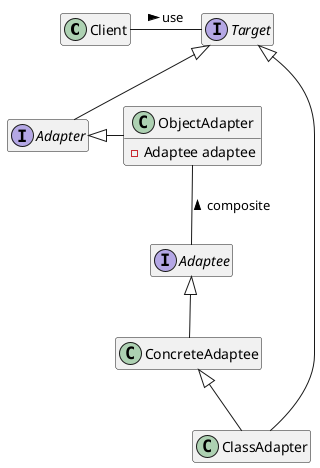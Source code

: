 @startuml AdapterPattern
hide empty members

class Client{
}

interface Target{
}

interface Adapter{
}

interface Adaptee{
}

class ObjectAdapter{
    - Adaptee adaptee
}

class ClassAdapter{
}

class ConcreteAdaptee{
}

Client -right- Target: > use
Target <|-down- Adapter
Adapter <|-right- ObjectAdapter
Adaptee <|-down-ConcreteAdaptee
Target <|-right- ClassAdapter
ConcreteAdaptee <|-- ClassAdapter
ObjectAdapter -- Adaptee: < composite
@enduml